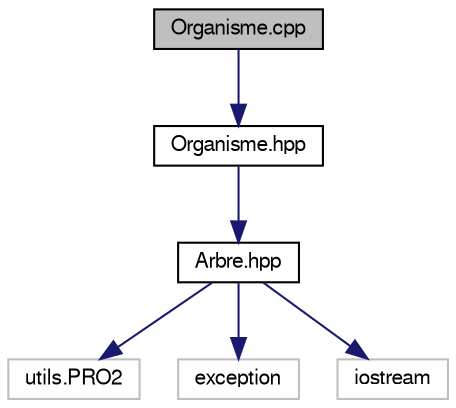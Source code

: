 digraph "Organisme.cpp"
{
  edge [fontname="FreeSans",fontsize="10",labelfontname="FreeSans",labelfontsize="10"];
  node [fontname="FreeSans",fontsize="10",shape=record];
  Node1 [label="Organisme.cpp",height=0.2,width=0.4,color="black", fillcolor="grey75", style="filled" fontcolor="black"];
  Node1 -> Node2 [color="midnightblue",fontsize="10",style="solid",fontname="FreeSans"];
  Node2 [label="Organisme.hpp",height=0.2,width=0.4,color="black", fillcolor="white", style="filled",URL="$_organisme_8hpp.html",tooltip="Especificació de la classe Organisme. "];
  Node2 -> Node3 [color="midnightblue",fontsize="10",style="solid",fontname="FreeSans"];
  Node3 [label="Arbre.hpp",height=0.2,width=0.4,color="black", fillcolor="white", style="filled",URL="$_arbre_8hpp.html"];
  Node3 -> Node4 [color="midnightblue",fontsize="10",style="solid",fontname="FreeSans"];
  Node4 [label="utils.PRO2",height=0.2,width=0.4,color="grey75", fillcolor="white", style="filled"];
  Node3 -> Node5 [color="midnightblue",fontsize="10",style="solid",fontname="FreeSans"];
  Node5 [label="exception",height=0.2,width=0.4,color="grey75", fillcolor="white", style="filled"];
  Node3 -> Node6 [color="midnightblue",fontsize="10",style="solid",fontname="FreeSans"];
  Node6 [label="iostream",height=0.2,width=0.4,color="grey75", fillcolor="white", style="filled"];
}
